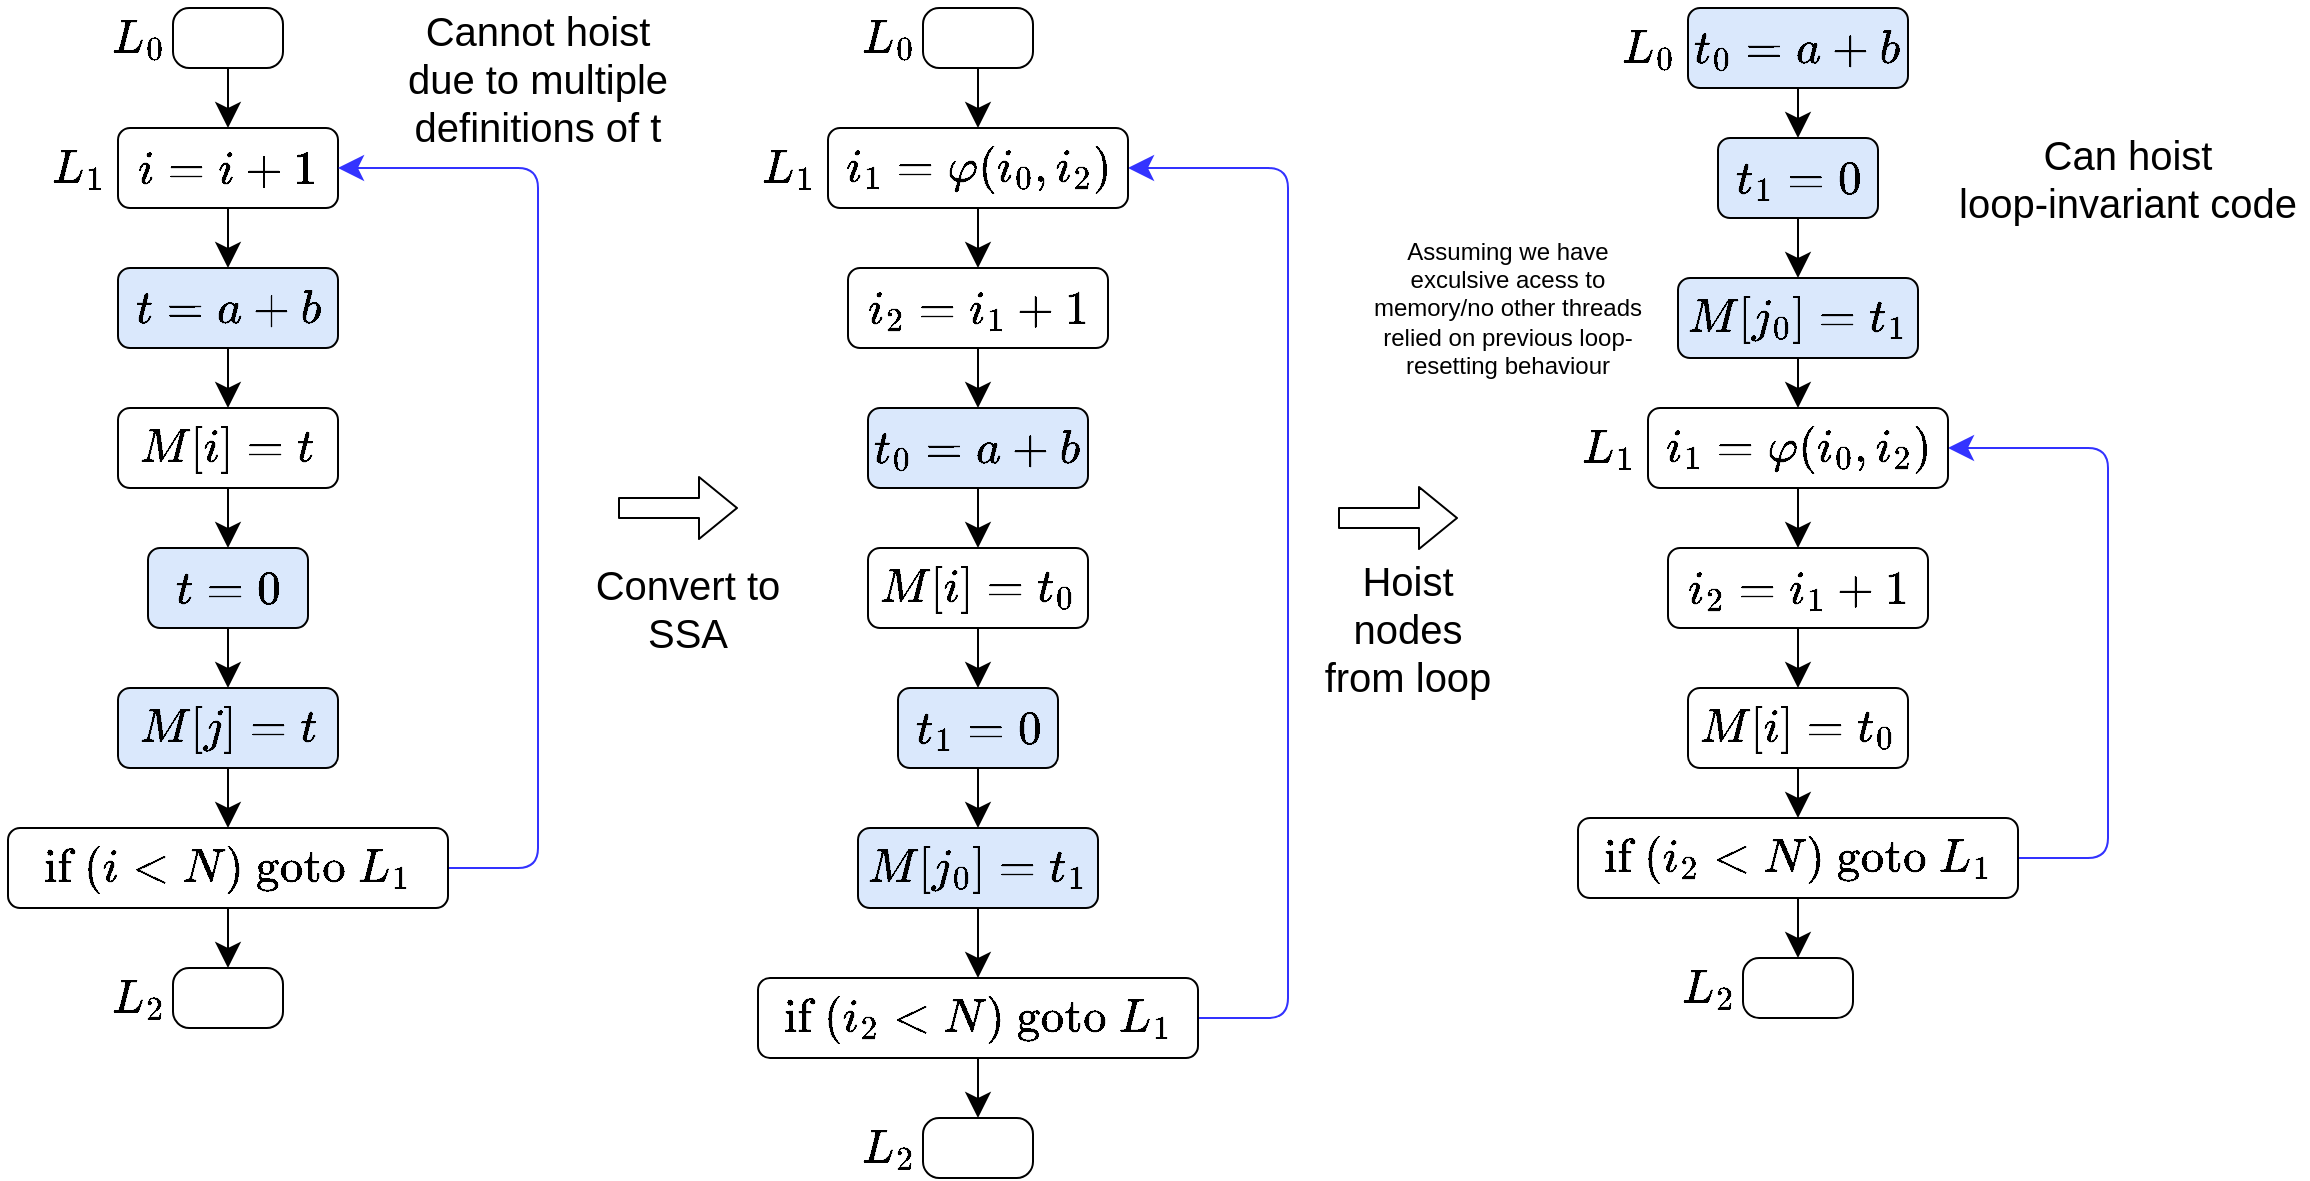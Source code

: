 <mxfile version="13.9.9" type="device"><diagram id="xdQNjm2By0N6hYy4GVTQ" name="Page-1"><mxGraphModel dx="2367" dy="4255" grid="1" gridSize="10" guides="1" tooltips="1" connect="1" arrows="1" fold="1" page="1" pageScale="1" pageWidth="850" pageHeight="1100" math="1" shadow="0"><root><mxCell id="0"/><mxCell id="1" parent="0"/><mxCell id="6n46cudSKY3l8GJmcq_l-2" style="edgeStyle=orthogonalEdgeStyle;rounded=0;orthogonalLoop=1;jettySize=auto;html=1;exitX=0.5;exitY=1;exitDx=0;exitDy=0;entryX=0.5;entryY=0;entryDx=0;entryDy=0;endSize=10;" edge="1" parent="1" source="6n46cudSKY3l8GJmcq_l-3" target="6n46cudSKY3l8GJmcq_l-6"><mxGeometry relative="1" as="geometry"/></mxCell><mxCell id="6n46cudSKY3l8GJmcq_l-3" value="$$i = i + 1$$" style="rounded=1;whiteSpace=wrap;html=1;fontSize=20;fillColor=#FFFFFF;" vertex="1" parent="1"><mxGeometry x="165" y="60" width="110" height="40" as="geometry"/></mxCell><mxCell id="6n46cudSKY3l8GJmcq_l-4" value="$$L_1$$" style="text;html=1;strokeColor=none;fillColor=none;align=center;verticalAlign=middle;whiteSpace=wrap;rounded=0;fontSize=20;" vertex="1" parent="1"><mxGeometry x="125" y="70" width="40" height="20" as="geometry"/></mxCell><mxCell id="6n46cudSKY3l8GJmcq_l-5" style="edgeStyle=orthogonalEdgeStyle;rounded=0;orthogonalLoop=1;jettySize=auto;html=1;exitX=0.5;exitY=1;exitDx=0;exitDy=0;entryX=0.5;entryY=0;entryDx=0;entryDy=0;endSize=10;" edge="1" parent="1" source="6n46cudSKY3l8GJmcq_l-6" target="6n46cudSKY3l8GJmcq_l-8"><mxGeometry relative="1" as="geometry"/></mxCell><mxCell id="6n46cudSKY3l8GJmcq_l-6" value="$$t = a + b$$" style="rounded=1;whiteSpace=wrap;html=1;fontSize=20;fillColor=#dae8fc;" vertex="1" parent="1"><mxGeometry x="165" y="130" width="110" height="40" as="geometry"/></mxCell><mxCell id="6n46cudSKY3l8GJmcq_l-7" style="edgeStyle=orthogonalEdgeStyle;rounded=0;orthogonalLoop=1;jettySize=auto;html=1;exitX=0.5;exitY=1;exitDx=0;exitDy=0;entryX=0.5;entryY=0;entryDx=0;entryDy=0;endSize=10;" edge="1" parent="1" source="6n46cudSKY3l8GJmcq_l-8" target="6n46cudSKY3l8GJmcq_l-10"><mxGeometry relative="1" as="geometry"/></mxCell><mxCell id="6n46cudSKY3l8GJmcq_l-8" value="$$M[i] = t$$" style="rounded=1;whiteSpace=wrap;html=1;fontSize=20;" vertex="1" parent="1"><mxGeometry x="165" y="200" width="110" height="40" as="geometry"/></mxCell><mxCell id="6n46cudSKY3l8GJmcq_l-9" style="edgeStyle=orthogonalEdgeStyle;rounded=0;orthogonalLoop=1;jettySize=auto;html=1;exitX=0.5;exitY=1;exitDx=0;exitDy=0;entryX=0.5;entryY=0;entryDx=0;entryDy=0;endSize=10;" edge="1" parent="1" source="6n46cudSKY3l8GJmcq_l-10" target="6n46cudSKY3l8GJmcq_l-12"><mxGeometry relative="1" as="geometry"/></mxCell><mxCell id="6n46cudSKY3l8GJmcq_l-10" value="$$t = 0$$" style="rounded=1;whiteSpace=wrap;html=1;fontSize=20;fillColor=#dae8fc;" vertex="1" parent="1"><mxGeometry x="180" y="270" width="80" height="40" as="geometry"/></mxCell><mxCell id="6n46cudSKY3l8GJmcq_l-11" style="edgeStyle=orthogonalEdgeStyle;rounded=0;orthogonalLoop=1;jettySize=auto;html=1;exitX=0.5;exitY=1;exitDx=0;exitDy=0;entryX=0.5;entryY=0;entryDx=0;entryDy=0;endSize=10;" edge="1" parent="1" source="6n46cudSKY3l8GJmcq_l-12" target="6n46cudSKY3l8GJmcq_l-15"><mxGeometry relative="1" as="geometry"/></mxCell><mxCell id="6n46cudSKY3l8GJmcq_l-12" value="$$M[j] = t$$" style="rounded=1;whiteSpace=wrap;html=1;fontSize=20;fillColor=#dae8fc;" vertex="1" parent="1"><mxGeometry x="165" y="340" width="110" height="40" as="geometry"/></mxCell><mxCell id="6n46cudSKY3l8GJmcq_l-13" style="edgeStyle=orthogonalEdgeStyle;rounded=1;orthogonalLoop=1;jettySize=auto;html=1;exitX=0.5;exitY=1;exitDx=0;exitDy=0;endSize=10;" edge="1" parent="1" source="6n46cudSKY3l8GJmcq_l-15"><mxGeometry relative="1" as="geometry"><mxPoint x="220" y="480" as="targetPoint"/></mxGeometry></mxCell><mxCell id="6n46cudSKY3l8GJmcq_l-14" style="edgeStyle=orthogonalEdgeStyle;rounded=1;orthogonalLoop=1;jettySize=auto;html=1;exitX=1;exitY=0.5;exitDx=0;exitDy=0;entryX=1;entryY=0.5;entryDx=0;entryDy=0;endSize=10;strokeColor=#3333FF;" edge="1" parent="1" source="6n46cudSKY3l8GJmcq_l-15" target="6n46cudSKY3l8GJmcq_l-3"><mxGeometry relative="1" as="geometry"><Array as="points"><mxPoint x="375" y="430"/><mxPoint x="375" y="80"/></Array></mxGeometry></mxCell><mxCell id="6n46cudSKY3l8GJmcq_l-15" value="$$\text{if } (i &amp;lt; N) \text{ goto } L_1$$" style="rounded=1;whiteSpace=wrap;html=1;fontSize=20;" vertex="1" parent="1"><mxGeometry x="110" y="410" width="220" height="40" as="geometry"/></mxCell><mxCell id="6n46cudSKY3l8GJmcq_l-16" value="$$L_2$$" style="text;html=1;strokeColor=none;fillColor=none;align=center;verticalAlign=middle;whiteSpace=wrap;rounded=0;fontSize=20;" vertex="1" parent="1"><mxGeometry x="155" y="485" width="40" height="20" as="geometry"/></mxCell><mxCell id="6n46cudSKY3l8GJmcq_l-20" value="" style="rounded=1;whiteSpace=wrap;html=1;strokeColor=#000000;fillColor=#FFFFFF;arcSize=27;" vertex="1" parent="1"><mxGeometry x="192.5" y="480" width="55" height="30" as="geometry"/></mxCell><mxCell id="6n46cudSKY3l8GJmcq_l-21" value="$$L_0$$" style="text;html=1;strokeColor=none;fillColor=none;align=center;verticalAlign=middle;whiteSpace=wrap;rounded=0;fontSize=20;" vertex="1" parent="1"><mxGeometry x="155" y="5" width="40" height="20" as="geometry"/></mxCell><mxCell id="6n46cudSKY3l8GJmcq_l-22" style="edgeStyle=orthogonalEdgeStyle;rounded=1;orthogonalLoop=1;jettySize=auto;html=1;exitX=0.5;exitY=1;exitDx=0;exitDy=0;entryX=0.5;entryY=0;entryDx=0;entryDy=0;endSize=10;" edge="1" parent="1" source="6n46cudSKY3l8GJmcq_l-23" target="6n46cudSKY3l8GJmcq_l-3"><mxGeometry relative="1" as="geometry"/></mxCell><mxCell id="6n46cudSKY3l8GJmcq_l-23" value="" style="rounded=1;whiteSpace=wrap;html=1;strokeColor=#000000;fillColor=#FFFFFF;arcSize=27;" vertex="1" parent="1"><mxGeometry x="192.5" width="55" height="30" as="geometry"/></mxCell><mxCell id="6n46cudSKY3l8GJmcq_l-27" value="Cannot hoist&lt;br style=&quot;font-size: 20px&quot;&gt;due to multiple definitions of t" style="text;html=1;strokeColor=none;fillColor=none;align=center;verticalAlign=middle;whiteSpace=wrap;rounded=0;fontSize=20;" vertex="1" parent="1"><mxGeometry x="285" y="20" width="180" height="30" as="geometry"/></mxCell><mxCell id="6n46cudSKY3l8GJmcq_l-28" value="" style="shape=flexArrow;endArrow=classic;html=1;strokeColor=#000000;fontSize=20;" edge="1" parent="1"><mxGeometry width="50" height="50" relative="1" as="geometry"><mxPoint x="415" y="250" as="sourcePoint"/><mxPoint x="475" y="250" as="targetPoint"/></mxGeometry></mxCell><mxCell id="6n46cudSKY3l8GJmcq_l-29" value="Convert to SSA" style="text;html=1;strokeColor=none;fillColor=none;align=center;verticalAlign=middle;whiteSpace=wrap;rounded=0;fontSize=20;" vertex="1" parent="1"><mxGeometry x="400" y="270" width="100" height="60" as="geometry"/></mxCell><mxCell id="6n46cudSKY3l8GJmcq_l-30" value="$$L_1$$" style="text;html=1;strokeColor=none;fillColor=none;align=center;verticalAlign=middle;whiteSpace=wrap;rounded=0;fontSize=20;" vertex="1" parent="1"><mxGeometry x="480" y="70" width="40" height="20" as="geometry"/></mxCell><mxCell id="6n46cudSKY3l8GJmcq_l-33" style="edgeStyle=orthogonalEdgeStyle;rounded=0;orthogonalLoop=1;jettySize=auto;html=1;exitX=0.5;exitY=1;exitDx=0;exitDy=0;entryX=0.5;entryY=0;entryDx=0;entryDy=0;endSize=10;" edge="1" parent="1" source="6n46cudSKY3l8GJmcq_l-34" target="6n46cudSKY3l8GJmcq_l-37"><mxGeometry relative="1" as="geometry"/></mxCell><mxCell id="6n46cudSKY3l8GJmcq_l-34" value="$$i_2 = i_1 + 1$$" style="rounded=1;whiteSpace=wrap;html=1;fontSize=20;fillColor=#FFFFFF;" vertex="1" parent="1"><mxGeometry x="530" y="130" width="130" height="40" as="geometry"/></mxCell><mxCell id="6n46cudSKY3l8GJmcq_l-36" style="edgeStyle=orthogonalEdgeStyle;rounded=0;orthogonalLoop=1;jettySize=auto;html=1;exitX=0.5;exitY=1;exitDx=0;exitDy=0;entryX=0.5;entryY=0;entryDx=0;entryDy=0;endSize=10;" edge="1" parent="1" source="6n46cudSKY3l8GJmcq_l-37" target="6n46cudSKY3l8GJmcq_l-39"><mxGeometry relative="1" as="geometry"/></mxCell><mxCell id="6n46cudSKY3l8GJmcq_l-37" value="$$t_0 = a + b$$" style="rounded=1;whiteSpace=wrap;html=1;fontSize=20;fillColor=#dae8fc;" vertex="1" parent="1"><mxGeometry x="540" y="200" width="110" height="40" as="geometry"/></mxCell><mxCell id="6n46cudSKY3l8GJmcq_l-38" style="edgeStyle=orthogonalEdgeStyle;rounded=0;orthogonalLoop=1;jettySize=auto;html=1;exitX=0.5;exitY=1;exitDx=0;exitDy=0;entryX=0.5;entryY=0;entryDx=0;entryDy=0;endSize=10;" edge="1" parent="1" source="6n46cudSKY3l8GJmcq_l-39" target="6n46cudSKY3l8GJmcq_l-41"><mxGeometry relative="1" as="geometry"/></mxCell><mxCell id="6n46cudSKY3l8GJmcq_l-39" value="$$M[i] = t_0$$" style="rounded=1;whiteSpace=wrap;html=1;fontSize=20;" vertex="1" parent="1"><mxGeometry x="540" y="270" width="110" height="40" as="geometry"/></mxCell><mxCell id="6n46cudSKY3l8GJmcq_l-40" style="edgeStyle=orthogonalEdgeStyle;rounded=0;orthogonalLoop=1;jettySize=auto;html=1;exitX=0.5;exitY=1;exitDx=0;exitDy=0;entryX=0.5;entryY=0;entryDx=0;entryDy=0;endSize=10;" edge="1" parent="1" source="6n46cudSKY3l8GJmcq_l-41" target="6n46cudSKY3l8GJmcq_l-43"><mxGeometry relative="1" as="geometry"/></mxCell><mxCell id="6n46cudSKY3l8GJmcq_l-41" value="$$t_1 = 0$$" style="rounded=1;whiteSpace=wrap;html=1;fontSize=20;fillColor=#dae8fc;" vertex="1" parent="1"><mxGeometry x="555" y="340" width="80" height="40" as="geometry"/></mxCell><mxCell id="6n46cudSKY3l8GJmcq_l-42" style="edgeStyle=orthogonalEdgeStyle;rounded=0;orthogonalLoop=1;jettySize=auto;html=1;exitX=0.5;exitY=1;exitDx=0;exitDy=0;entryX=0.5;entryY=0;entryDx=0;entryDy=0;endSize=10;" edge="1" parent="1" source="6n46cudSKY3l8GJmcq_l-43" target="6n46cudSKY3l8GJmcq_l-46"><mxGeometry relative="1" as="geometry"/></mxCell><mxCell id="6n46cudSKY3l8GJmcq_l-43" value="$$M[j_0] = t_1$$" style="rounded=1;whiteSpace=wrap;html=1;fontSize=20;fillColor=#dae8fc;" vertex="1" parent="1"><mxGeometry x="535" y="410" width="120" height="40" as="geometry"/></mxCell><mxCell id="6n46cudSKY3l8GJmcq_l-44" style="edgeStyle=orthogonalEdgeStyle;rounded=1;orthogonalLoop=1;jettySize=auto;html=1;exitX=0.5;exitY=1;exitDx=0;exitDy=0;endSize=10;" edge="1" parent="1" source="6n46cudSKY3l8GJmcq_l-46"><mxGeometry relative="1" as="geometry"><mxPoint x="595" y="555" as="targetPoint"/></mxGeometry></mxCell><mxCell id="6n46cudSKY3l8GJmcq_l-45" style="edgeStyle=orthogonalEdgeStyle;rounded=1;orthogonalLoop=1;jettySize=auto;html=1;exitX=1;exitY=0.5;exitDx=0;exitDy=0;entryX=1;entryY=0.5;entryDx=0;entryDy=0;endSize=10;strokeColor=#3333FF;" edge="1" parent="1" source="6n46cudSKY3l8GJmcq_l-46" target="6n46cudSKY3l8GJmcq_l-52"><mxGeometry relative="1" as="geometry"><Array as="points"><mxPoint x="750" y="505"/><mxPoint x="750" y="80"/></Array></mxGeometry></mxCell><mxCell id="6n46cudSKY3l8GJmcq_l-46" value="$$\text{if } (i_2 &amp;lt; N) \text{ goto } L_1$$" style="rounded=1;whiteSpace=wrap;html=1;fontSize=20;" vertex="1" parent="1"><mxGeometry x="485" y="485" width="220" height="40" as="geometry"/></mxCell><mxCell id="6n46cudSKY3l8GJmcq_l-47" value="$$L_2$$" style="text;html=1;strokeColor=none;fillColor=none;align=center;verticalAlign=middle;whiteSpace=wrap;rounded=0;fontSize=20;" vertex="1" parent="1"><mxGeometry x="530" y="560" width="40" height="20" as="geometry"/></mxCell><mxCell id="6n46cudSKY3l8GJmcq_l-48" value="" style="rounded=1;whiteSpace=wrap;html=1;strokeColor=#000000;fillColor=#FFFFFF;arcSize=27;" vertex="1" parent="1"><mxGeometry x="567.5" y="555" width="55" height="30" as="geometry"/></mxCell><mxCell id="6n46cudSKY3l8GJmcq_l-50" style="edgeStyle=orthogonalEdgeStyle;rounded=1;orthogonalLoop=1;jettySize=auto;html=1;exitX=0.5;exitY=1;exitDx=0;exitDy=0;entryX=0.5;entryY=0;entryDx=0;entryDy=0;endSize=10;" edge="1" parent="1" source="6n46cudSKY3l8GJmcq_l-52" target="6n46cudSKY3l8GJmcq_l-34"><mxGeometry relative="1" as="geometry"/></mxCell><mxCell id="6n46cudSKY3l8GJmcq_l-52" value="$$i_1 = \varphi(i_0, i_2)$$" style="rounded=1;whiteSpace=wrap;html=1;fontSize=20;fillColor=#FFFFFF;" vertex="1" parent="1"><mxGeometry x="520" y="60" width="150" height="40" as="geometry"/></mxCell><mxCell id="6n46cudSKY3l8GJmcq_l-54" value="" style="shape=flexArrow;endArrow=classic;html=1;strokeColor=#000000;fontSize=20;" edge="1" parent="1"><mxGeometry width="50" height="50" relative="1" as="geometry"><mxPoint x="775" y="255" as="sourcePoint"/><mxPoint x="835" y="255" as="targetPoint"/></mxGeometry></mxCell><mxCell id="6n46cudSKY3l8GJmcq_l-55" value="Hoist nodes from loop" style="text;html=1;strokeColor=none;fillColor=none;align=center;verticalAlign=middle;whiteSpace=wrap;rounded=0;fontSize=20;" vertex="1" parent="1"><mxGeometry x="760" y="275" width="100" height="70" as="geometry"/></mxCell><mxCell id="6n46cudSKY3l8GJmcq_l-56" value="$$L_1$$" style="text;html=1;strokeColor=none;fillColor=none;align=center;verticalAlign=middle;whiteSpace=wrap;rounded=0;fontSize=20;" vertex="1" parent="1"><mxGeometry x="890" y="210" width="40" height="20" as="geometry"/></mxCell><mxCell id="6n46cudSKY3l8GJmcq_l-57" style="edgeStyle=orthogonalEdgeStyle;rounded=0;orthogonalLoop=1;jettySize=auto;html=1;exitX=0.5;exitY=1;exitDx=0;exitDy=0;entryX=0.5;entryY=0;entryDx=0;entryDy=0;endSize=10;" edge="1" parent="1" source="6n46cudSKY3l8GJmcq_l-58"><mxGeometry relative="1" as="geometry"><mxPoint x="1005" y="340" as="targetPoint"/></mxGeometry></mxCell><mxCell id="6n46cudSKY3l8GJmcq_l-58" value="$$i_2 = i_1 + 1$$" style="rounded=1;whiteSpace=wrap;html=1;fontSize=20;fillColor=#FFFFFF;" vertex="1" parent="1"><mxGeometry x="940" y="270" width="130" height="40" as="geometry"/></mxCell><mxCell id="6n46cudSKY3l8GJmcq_l-63" value="$$M[i] = t_0$$" style="rounded=1;whiteSpace=wrap;html=1;fontSize=20;" vertex="1" parent="1"><mxGeometry x="950" y="340" width="110" height="40" as="geometry"/></mxCell><mxCell id="6n46cudSKY3l8GJmcq_l-66" style="edgeStyle=orthogonalEdgeStyle;rounded=0;orthogonalLoop=1;jettySize=auto;html=1;exitX=0.5;exitY=1;exitDx=0;exitDy=0;entryX=0.5;entryY=0;entryDx=0;entryDy=0;endSize=10;" edge="1" parent="1" source="6n46cudSKY3l8GJmcq_l-63" target="6n46cudSKY3l8GJmcq_l-70"><mxGeometry relative="1" as="geometry"><mxPoint x="1005" y="590" as="sourcePoint"/></mxGeometry></mxCell><mxCell id="6n46cudSKY3l8GJmcq_l-68" style="edgeStyle=orthogonalEdgeStyle;rounded=1;orthogonalLoop=1;jettySize=auto;html=1;exitX=0.5;exitY=1;exitDx=0;exitDy=0;endSize=10;" edge="1" parent="1" source="6n46cudSKY3l8GJmcq_l-70"><mxGeometry relative="1" as="geometry"><mxPoint x="1005" y="475" as="targetPoint"/></mxGeometry></mxCell><mxCell id="6n46cudSKY3l8GJmcq_l-69" style="edgeStyle=orthogonalEdgeStyle;rounded=1;orthogonalLoop=1;jettySize=auto;html=1;exitX=1;exitY=0.5;exitDx=0;exitDy=0;entryX=1;entryY=0.5;entryDx=0;entryDy=0;endSize=10;strokeColor=#3333FF;" edge="1" parent="1" source="6n46cudSKY3l8GJmcq_l-70" target="6n46cudSKY3l8GJmcq_l-74"><mxGeometry relative="1" as="geometry"><Array as="points"><mxPoint x="1160" y="425"/><mxPoint x="1160" y="220"/></Array></mxGeometry></mxCell><mxCell id="6n46cudSKY3l8GJmcq_l-70" value="$$\text{if } (i_2 &amp;lt; N) \text{ goto } L_1$$" style="rounded=1;whiteSpace=wrap;html=1;fontSize=20;" vertex="1" parent="1"><mxGeometry x="895" y="405" width="220" height="40" as="geometry"/></mxCell><mxCell id="6n46cudSKY3l8GJmcq_l-71" value="$$L_2$$" style="text;html=1;strokeColor=none;fillColor=none;align=center;verticalAlign=middle;whiteSpace=wrap;rounded=0;fontSize=20;" vertex="1" parent="1"><mxGeometry x="940" y="480" width="40" height="20" as="geometry"/></mxCell><mxCell id="6n46cudSKY3l8GJmcq_l-72" value="" style="rounded=1;whiteSpace=wrap;html=1;strokeColor=#000000;fillColor=#FFFFFF;arcSize=27;" vertex="1" parent="1"><mxGeometry x="977.5" y="475" width="55" height="30" as="geometry"/></mxCell><mxCell id="6n46cudSKY3l8GJmcq_l-73" style="edgeStyle=orthogonalEdgeStyle;rounded=1;orthogonalLoop=1;jettySize=auto;html=1;exitX=0.5;exitY=1;exitDx=0;exitDy=0;entryX=0.5;entryY=0;entryDx=0;entryDy=0;endSize=10;" edge="1" parent="1" source="6n46cudSKY3l8GJmcq_l-74" target="6n46cudSKY3l8GJmcq_l-58"><mxGeometry relative="1" as="geometry"/></mxCell><mxCell id="6n46cudSKY3l8GJmcq_l-74" value="$$i_1 = \varphi(i_0, i_2)$$" style="rounded=1;whiteSpace=wrap;html=1;fontSize=20;fillColor=#FFFFFF;" vertex="1" parent="1"><mxGeometry x="930" y="200" width="150" height="40" as="geometry"/></mxCell><mxCell id="6n46cudSKY3l8GJmcq_l-75" value="$$L_0$$" style="text;html=1;strokeColor=none;fillColor=none;align=center;verticalAlign=middle;whiteSpace=wrap;rounded=0;fontSize=20;" vertex="1" parent="1"><mxGeometry x="530" y="5" width="40" height="20" as="geometry"/></mxCell><mxCell id="6n46cudSKY3l8GJmcq_l-76" style="edgeStyle=orthogonalEdgeStyle;rounded=1;orthogonalLoop=1;jettySize=auto;html=1;exitX=0.5;exitY=1;exitDx=0;exitDy=0;entryX=0.5;entryY=0;entryDx=0;entryDy=0;endSize=10;" edge="1" parent="1" source="6n46cudSKY3l8GJmcq_l-77" target="6n46cudSKY3l8GJmcq_l-52"><mxGeometry relative="1" as="geometry"><mxPoint x="595" y="60" as="targetPoint"/></mxGeometry></mxCell><mxCell id="6n46cudSKY3l8GJmcq_l-77" value="" style="rounded=1;whiteSpace=wrap;html=1;strokeColor=#000000;fillColor=#FFFFFF;arcSize=27;" vertex="1" parent="1"><mxGeometry x="567.5" width="55" height="30" as="geometry"/></mxCell><mxCell id="6n46cudSKY3l8GJmcq_l-78" value="$$L_0$$" style="text;html=1;strokeColor=none;fillColor=none;align=center;verticalAlign=middle;whiteSpace=wrap;rounded=0;fontSize=20;" vertex="1" parent="1"><mxGeometry x="910" y="10" width="40" height="20" as="geometry"/></mxCell><mxCell id="6n46cudSKY3l8GJmcq_l-79" style="edgeStyle=orthogonalEdgeStyle;rounded=1;orthogonalLoop=1;jettySize=auto;html=1;exitX=0.5;exitY=1;exitDx=0;exitDy=0;entryX=0.5;entryY=0;entryDx=0;entryDy=0;endSize=10;" edge="1" parent="1" target="6n46cudSKY3l8GJmcq_l-74"><mxGeometry relative="1" as="geometry"><mxPoint x="1005" y="200" as="targetPoint"/><mxPoint x="1005" y="170" as="sourcePoint"/></mxGeometry></mxCell><mxCell id="6n46cudSKY3l8GJmcq_l-102" style="edgeStyle=orthogonalEdgeStyle;rounded=0;orthogonalLoop=1;jettySize=auto;html=1;exitX=0.5;exitY=1;exitDx=0;exitDy=0;entryX=0.5;entryY=0;entryDx=0;entryDy=0;endSize=10;" edge="1" parent="1" source="6n46cudSKY3l8GJmcq_l-103" target="6n46cudSKY3l8GJmcq_l-104"><mxGeometry relative="1" as="geometry"/></mxCell><mxCell id="6n46cudSKY3l8GJmcq_l-103" value="$$t_1 = 0$$" style="rounded=1;whiteSpace=wrap;html=1;fontSize=20;fillColor=#dae8fc;" vertex="1" parent="1"><mxGeometry x="965" y="65" width="80" height="40" as="geometry"/></mxCell><mxCell id="6n46cudSKY3l8GJmcq_l-104" value="$$M[j_0] = t_1$$" style="rounded=1;whiteSpace=wrap;html=1;fontSize=20;fillColor=#dae8fc;" vertex="1" parent="1"><mxGeometry x="945" y="135" width="120" height="40" as="geometry"/></mxCell><mxCell id="6n46cudSKY3l8GJmcq_l-106" style="edgeStyle=orthogonalEdgeStyle;rounded=0;orthogonalLoop=1;jettySize=auto;html=1;exitX=0.5;exitY=1;exitDx=0;exitDy=0;entryX=0.5;entryY=0;entryDx=0;entryDy=0;endSize=10;" edge="1" parent="1" source="6n46cudSKY3l8GJmcq_l-105" target="6n46cudSKY3l8GJmcq_l-103"><mxGeometry relative="1" as="geometry"/></mxCell><mxCell id="6n46cudSKY3l8GJmcq_l-105" value="$$t_0 = a + b$$" style="rounded=1;whiteSpace=wrap;html=1;fontSize=20;fillColor=#dae8fc;" vertex="1" parent="1"><mxGeometry x="950" width="110" height="40" as="geometry"/></mxCell><mxCell id="6n46cudSKY3l8GJmcq_l-107" value="Can hoist &lt;br&gt;loop-invariant code" style="text;html=1;strokeColor=none;fillColor=none;align=center;verticalAlign=middle;whiteSpace=wrap;rounded=0;fontSize=20;" vertex="1" parent="1"><mxGeometry x="1080" y="70" width="180" height="30" as="geometry"/></mxCell><mxCell id="6n46cudSKY3l8GJmcq_l-108" value="Assuming we have exculsive acess to memory/no other threads relied on previous loop-resetting behaviour" style="text;html=1;strokeColor=none;fillColor=none;align=center;verticalAlign=middle;whiteSpace=wrap;rounded=0;" vertex="1" parent="1"><mxGeometry x="790" y="140" width="140" height="20" as="geometry"/></mxCell></root></mxGraphModel></diagram></mxfile>
